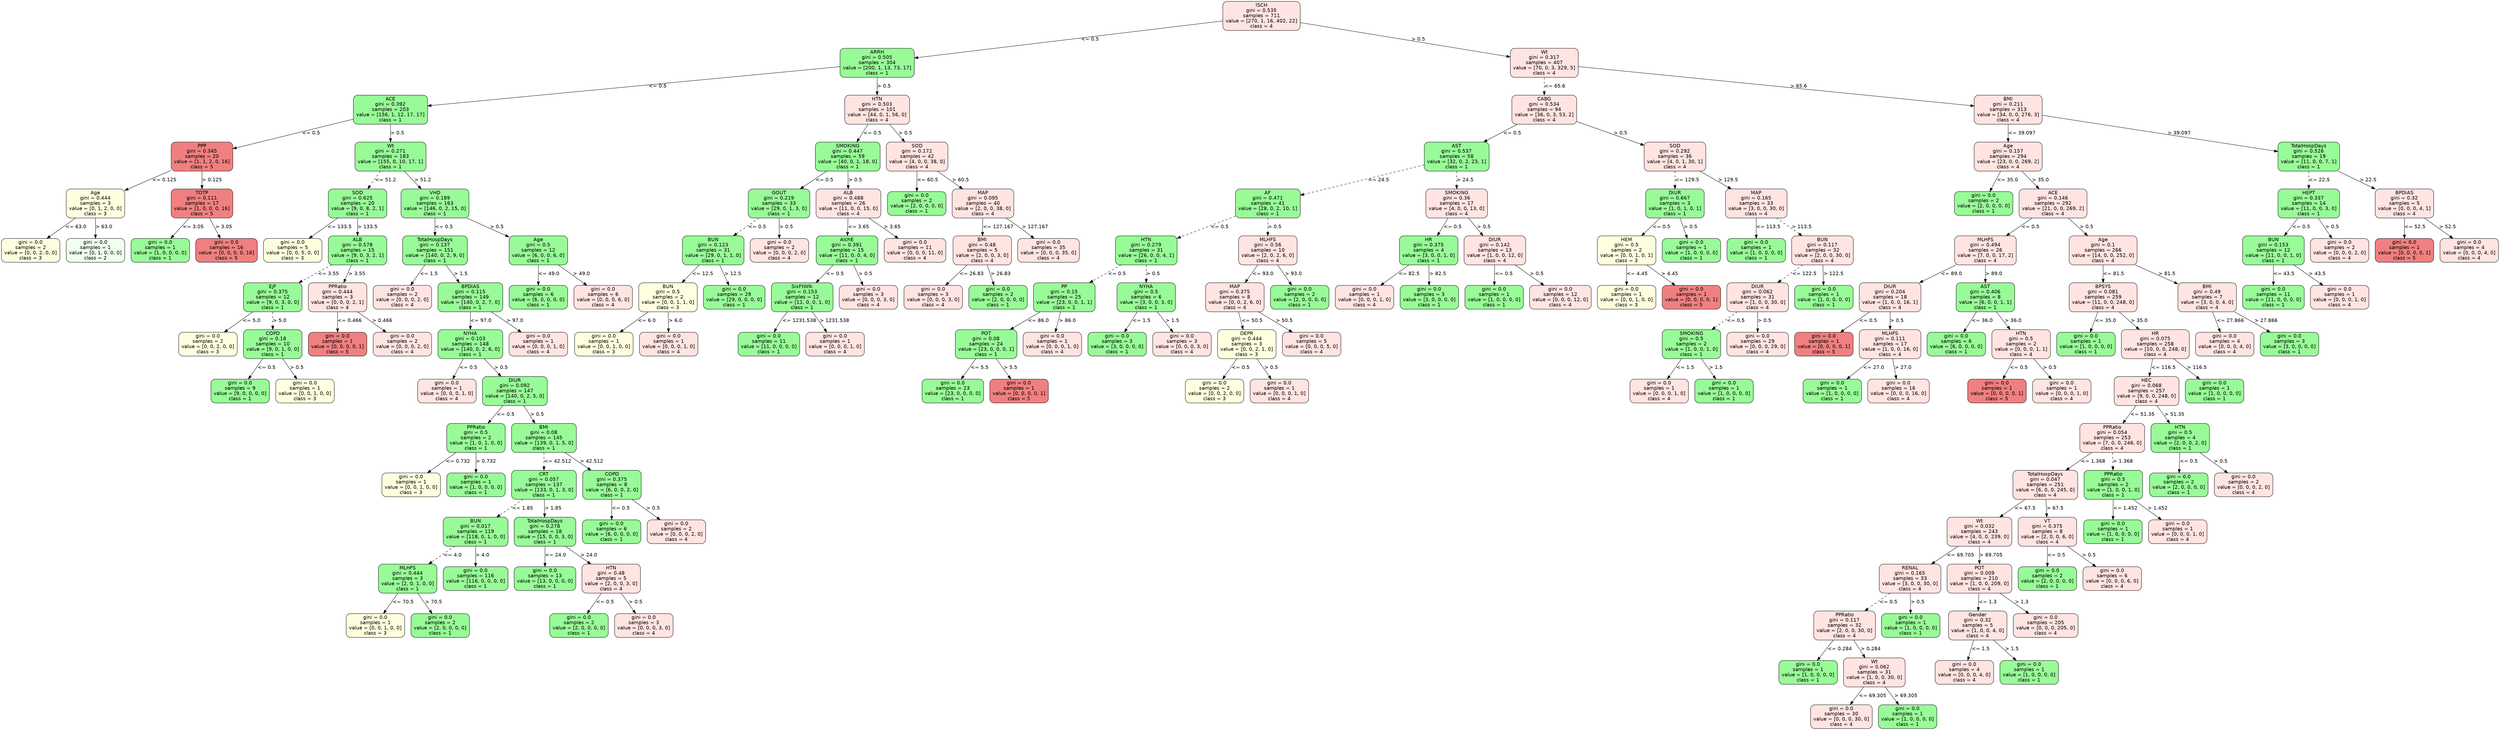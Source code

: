 strict digraph Tree {
	graph [bb="0,0,5957,2078"];
	node [color=black,
		fontname=helvetica,
		label="\N",
		shape=box,
		style="filled, rounded"
	];
	edge [fontname=helvetica];
	0	 [fillcolor=mistyrose,
		height=1.1528,
		label="ISCH\ngini = 0.535\nsamples = 711\nvalue = [270, 1, 16, 402, 22]\nclass = 4",
		pos="2632,2036.5",
		width=2.5694];
	1	 [fillcolor=palegreen,
		height=1.1528,
		label="ARRH\ngini = 0.505\nsamples = 304\nvalue = [200, 1, 13, 73, 17]\nclass = 1",
		pos="2048,1902.5",
		width=2.4583];
	0 -> 1	 [label="<= 0.5",
		labelangle=45,
		labeldistance=2.5,
		lp="2378,1969.5",
		op="<=",
		param=0.5,
		pos="e,2136.8,1922.9 2539.5,2015.3 2432.2,1990.7 2256.2,1950.3 2146.5,1925.1",
		style=solid];
	74	 [fillcolor=mistyrose,
		height=1.1528,
		label="Wt\ngini = 0.317\nsamples = 407\nvalue = [70, 0, 3, 329, 5]\nclass = 4",
		pos="3655,1902.5",
		width=2.25];
	0 -> 74	 [label="> 0.5",
		labelangle=-45,
		labeldistance=2.5,
		lp="3190.5,1969.5",
		op=">",
		param=0.5,
		pos="e,3573.7,1913.1 2724.6,2024.4 2919.4,1998.8 3369.8,1939.9 3563.6,1914.5",
		style=solid];
	2	 [fillcolor=palegreen,
		height=1.1528,
		label="ACE\ngini = 0.392\nsamples = 203\nvalue = [156, 1, 12, 17, 17]\nclass = 1",
		pos="928,1768.5",
		width=2.4583];
	1 -> 2	 [label="<= 0.5",
		lp="1542,1835.5",
		op="<=",
		param=0.5,
		pos="e,1016.8,1779.1 1959.2,1891.9 1752.9,1867.2 1242.7,1806.1 1026.9,1780.3",
		style=solid];
	51	 [fillcolor=mistyrose,
		height=1.1528,
		label="HTN\ngini = 0.503\nsamples = 101\nvalue = [44, 0, 1, 56, 0]\nclass = 4",
		pos="2048,1768.5",
		width=2.1528];
	1 -> 51	 [label="> 0.5",
		lp="2063.5,1835.5",
		op=">",
		param=0.5,
		pos="e,2048,1810.1 2048,1860.8 2048,1848 2048,1833.7 2048,1820.2",
		style=solid];
	3	 [fillcolor=lightcoral,
		height=1.1528,
		label="PPP\ngini = 0.345\nsamples = 20\nvalue = [1, 1, 2, 0, 16]\nclass = 5",
		pos="488,1634.5",
		width=2.0417];
	2 -> 3	 [label="<= 0.5",
		lp="742,1701.5",
		op="<=",
		param=0.5,
		pos="e,561.77,1657 839.49,1741.5 761.27,1717.7 648.04,1683.2 571.4,1659.9",
		style=solid];
	10	 [fillcolor=palegreen,
		height=1.1528,
		label="Wt\ngini = 0.271\nsamples = 183\nvalue = [155, 0, 10, 17, 1]\nclass = 1",
		pos="928,1634.5",
		width=2.3611];
	2 -> 10	 [label="> 0.5",
		lp="943.5,1701.5",
		op=">",
		param=0.5,
		pos="e,928,1676.1 928,1726.8 928,1714 928,1699.7 928,1686.2",
		style=solid];
	4	 [fillcolor=lightyellow,
		height=1.1528,
		label="Age\ngini = 0.444\nsamples = 3\nvalue = [0, 1, 2, 0, 0]\nclass = 3",
		pos="228,1500.5",
		width=1.9444];
	3 -> 4	 [label="<= 0.125",
		lp="393.5,1567.5",
		op="<=",
		param=0.125,
		pos="e,298.41,1536.8 414.19,1596.5 380.84,1579.3 341.38,1558.9 307.39,1541.4",
		style=solid];
	7	 [fillcolor=lightcoral,
		height=1.1528,
		label="TOTP\ngini = 0.111\nsamples = 17\nvalue = [1, 0, 0, 0, 16]\nclass = 5",
		pos="488,1500.5",
		width=2.0417];
	3 -> 7	 [label="> 0.125",
		lp="511,1567.5",
		op=">",
		param=0.125,
		pos="e,488,1542.1 488,1592.8 488,1580 488,1565.7 488,1552.2",
		style=solid];
	5	 [fillcolor=lightyellow,
		height=0.94444,
		label="gini = 0.0\nsamples = 2\nvalue = [0, 0, 2, 0, 0]\nclass = 3",
		pos="70,1366.5",
		width=1.9444];
	4 -> 5	 [label="<= 63.0",
		lp="177.5,1433.5",
		op="<=",
		param=63.0,
		pos="e,110.09,1400.5 178.87,1458.8 159.45,1442.4 137.19,1423.5 117.89,1407.1",
		style=solid];
	6	 [fillcolor=honeydew,
		height=0.94444,
		label="gini = 0.0\nsamples = 1\nvalue = [0, 1, 0, 0, 0]\nclass = 2",
		pos="228,1366.5",
		width=1.9444];
	4 -> 6	 [label="> 63.0",
		lp="247.5,1433.5",
		op=">",
		param=63.0,
		pos="e,228,1400.5 228,1458.8 228,1443.6 228,1426.3 228,1410.9",
		style=solid];
	8	 [fillcolor=palegreen,
		height=0.94444,
		label="gini = 0.0\nsamples = 1\nvalue = [1, 0, 0, 0, 0]\nclass = 1",
		pos="386,1366.5",
		width=1.9444];
	7 -> 8	 [label="<= 3.05",
		lp="464.5,1433.5",
		op="<=",
		param=3.05,
		pos="e,411.88,1400.5 456.29,1458.8 444.13,1442.9 430.27,1424.7 418.08,1408.7",
		style=solid];
	9	 [fillcolor=lightcoral,
		height=0.94444,
		label="gini = 0.0\nsamples = 16\nvalue = [0, 0, 0, 0, 16]\nclass = 5",
		pos="548,1366.5",
		width=2.0417];
	7 -> 9	 [label="> 3.05",
		lp="539.5,1433.5",
		op=">",
		param=3.05,
		pos="e,532.77,1400.5 506.66,1458.8 513.61,1443.3 521.51,1425.7 528.53,1410",
		style=solid];
	11	 [fillcolor=palegreen,
		height=1.1528,
		label="SOD\ngini = 0.625\nsamples = 20\nvalue = [9, 0, 8, 2, 1]\nclass = 1",
		pos="868,1500.5",
		width=1.9444];
	10 -> 11	 [label="<= 51.2",
		lp="923.5,1567.5",
		op="<=",
		param=51.2,
		pos="e,886.64,1542.1 909.34,1592.8 903.47,1579.7 896.93,1565.1 890.8,1551.4",
		style=dashed];
	22	 [fillcolor=palegreen,
		height=1.1528,
		label="VHD\ngini = 0.189\nsamples = 163\nvalue = [146, 0, 2, 15, 0]\nclass = 1",
		pos="1057,1500.5",
		width=2.25];
	10 -> 22	 [label="> 51.2",
		lp="1016.5,1567.5",
		op=">",
		param=51.2,
		pos="e,1016.9,1542.1 968.11,1592.8 981.34,1579.1 996.17,1563.7 1009.9,1549.5",
		style=solid];
	12	 [fillcolor=lightyellow,
		height=0.94444,
		label="gini = 0.0\nsamples = 5\nvalue = [0, 0, 5, 0, 0]\nclass = 3",
		pos="710,1366.5",
		width=1.9444];
	11 -> 12	 [label="<= 133.5",
		lp="821.5,1433.5",
		op="<=",
		param=133.5,
		pos="e,750.09,1400.5 818.87,1458.8 799.45,1442.4 777.19,1423.5 757.89,1407.1",
		style=solid];
	13	 [fillcolor=palegreen,
		height=1.1528,
		label="ALB\ngini = 0.578\nsamples = 15\nvalue = [9, 0, 3, 2, 1]\nclass = 1",
		pos="868,1366.5",
		width=1.9444];
	11 -> 13	 [label="> 133.5",
		lp="891,1433.5",
		op=">",
		param=133.5,
		pos="e,868,1408.1 868,1458.8 868,1446 868,1431.7 868,1418.2",
		style=solid];
	14	 [fillcolor=palegreen,
		height=1.1528,
		label="EjF\ngini = 0.375\nsamples = 12\nvalue = [9, 0, 3, 0, 0]\nclass = 1",
		pos="626,1232.5",
		width=1.9444];
	13 -> 14	 [label="<= 3.55",
		lp="778.5,1299.5",
		op="<=",
		param=3.55,
		pos="e,696.08,1271.3 797.68,1327.6 768.72,1311.5 735.03,1292.9 705.2,1276.4",
		style=dashed];
	19	 [fillcolor=mistyrose,
		height=1.1528,
		label="PPRatio\ngini = 0.444\nsamples = 3\nvalue = [0, 0, 0, 2, 1]\nclass = 4",
		pos="784,1232.5",
		width=1.9444];
	13 -> 19	 [label="> 3.55",
		lp="848.5,1299.5",
		op=">",
		param=3.55,
		pos="e,810.1,1274.1 841.88,1324.8 833.51,1311.5 824.14,1296.5 815.43,1282.6",
		style=solid];
	15	 [fillcolor=lightyellow,
		height=0.94444,
		label="gini = 0.0\nsamples = 2\nvalue = [0, 0, 2, 0, 0]\nclass = 3",
		pos="468,1098.5",
		width=1.9444];
	14 -> 15	 [label="<= 5.0",
		lp="572,1165.5",
		op="<=",
		param=5.0,
		pos="e,508.09,1132.5 576.87,1190.8 557.45,1174.4 535.19,1155.5 515.89,1139.1",
		style=solid];
	16	 [fillcolor=palegreen,
		height=1.1528,
		label="COPD\ngini = 0.18\nsamples = 10\nvalue = [9, 0, 1, 0, 0]\nclass = 1",
		pos="626,1098.5",
		width=1.9444];
	14 -> 16	 [label="> 5.0",
		lp="641.5,1165.5",
		op=">",
		param=5.0,
		pos="e,626,1140.1 626,1190.8 626,1178 626,1163.7 626,1150.2",
		style=dashed];
	17	 [fillcolor=palegreen,
		height=0.94444,
		label="gini = 0.0\nsamples = 9\nvalue = [9, 0, 0, 0, 0]\nclass = 1",
		pos="547,964.5",
		width=1.9444];
	16 -> 17	 [label="<= 0.5",
		lp="609,1031.5",
		op="<=",
		param=0.5,
		pos="e,567.05,998.5 601.44,1056.8 592.2,1041.2 581.68,1023.3 572.37,1007.5",
		style=solid];
	18	 [fillcolor=lightyellow,
		height=0.94444,
		label="gini = 0.0\nsamples = 1\nvalue = [0, 0, 1, 0, 0]\nclass = 3",
		pos="705,964.5",
		width=1.9444];
	16 -> 18	 [label="> 0.5",
		lp="683.5,1031.5",
		op=">",
		param=0.5,
		pos="e,684.95,998.5 650.56,1056.8 659.8,1041.2 670.32,1023.3 679.63,1007.5",
		style=solid];
	20	 [fillcolor=lightcoral,
		height=0.94444,
		label="gini = 0.0\nsamples = 1\nvalue = [0, 0, 0, 0, 1]\nclass = 5",
		pos="784,1098.5",
		width=1.9444];
	19 -> 20	 [label="<= 0.466",
		lp="811.5,1165.5",
		op="<=",
		param=0.466,
		pos="e,784,1132.5 784,1190.8 784,1175.6 784,1158.3 784,1142.9",
		style=solid];
	21	 [fillcolor=mistyrose,
		height=0.94444,
		label="gini = 0.0\nsamples = 2\nvalue = [0, 0, 0, 2, 0]\nclass = 4",
		pos="942,1098.5",
		width=1.9444];
	19 -> 21	 [label="> 0.466",
		lp="891,1165.5",
		op=">",
		param=0.466,
		pos="e,901.91,1132.5 833.13,1190.8 852.55,1174.4 874.81,1155.5 894.11,1139.1",
		style=solid];
	23	 [fillcolor=palegreen,
		height=1.1528,
		label="TotalHospDays\ngini = 0.137\nsamples = 151\nvalue = [140, 0, 2, 9, 0]\nclass = 1",
		pos="1057,1366.5",
		width=2.1528];
	22 -> 23	 [label="<= 0.5",
		lp="1077,1433.5",
		op="<=",
		param=0.5,
		pos="e,1057,1408.1 1057,1458.8 1057,1446 1057,1431.7 1057,1418.2",
		style=solid];
	48	 [fillcolor=palegreen,
		height=1.1528,
		label="Age\ngini = 0.5\nsamples = 12\nvalue = [6, 0, 0, 6, 0]\nclass = 1",
		pos="1274,1366.5",
		width=1.9444];
	22 -> 48	 [label="> 0.5",
		lp="1188.5,1433.5",
		op=">",
		param=0.5,
		pos="e,1206.6,1408.1 1124.5,1458.8 1147.7,1444.5 1174,1428.3 1197.9,1413.5",
		style=solid];
	24	 [fillcolor=mistyrose,
		height=0.94444,
		label="gini = 0.0\nsamples = 2\nvalue = [0, 0, 0, 2, 0]\nclass = 4",
		pos="942,1232.5",
		width=1.9444];
	23 -> 24	 [label="<= 1.5",
		lp="1023,1299.5",
		op="<=",
		param=1.5,
		pos="e,971.18,1266.5 1021.2,1324.8 1007.4,1308.7 991.63,1290.3 977.8,1274.2",
		style=solid];
	25	 [fillcolor=palegreen,
		height=1.1528,
		label="BPDIAS\ngini = 0.115\nsamples = 149\nvalue = [140, 0, 2, 7, 0]\nclass = 1",
		pos="1108,1232.5",
		width=2.1528];
	23 -> 25	 [label="> 1.5",
		lp="1100.5,1299.5",
		op=">",
		param=1.5,
		pos="e,1092.2,1274.1 1072.9,1324.8 1077.8,1311.9 1083.3,1297.4 1088.5,1283.8",
		style=solid];
	26	 [fillcolor=palegreen,
		height=1.1528,
		label="NYHA\ngini = 0.103\nsamples = 148\nvalue = [140, 0, 2, 6, 0]\nclass = 1",
		pos="1108,1098.5",
		width=2.1528];
	25 -> 26	 [label="<= 97.0",
		lp="1131.5,1165.5",
		op="<=",
		param=97.0,
		pos="e,1108,1140.1 1108,1190.8 1108,1178 1108,1163.7 1108,1150.2",
		style=solid];
	47	 [fillcolor=mistyrose,
		height=0.94444,
		label="gini = 0.0\nsamples = 1\nvalue = [0, 0, 0, 1, 0]\nclass = 4",
		pos="1274,1098.5",
		width=1.9444];
	25 -> 47	 [label="> 97.0",
		lp="1215.5,1165.5",
		op=">",
		param=97.0,
		pos="e,1231.9,1132.5 1159.6,1190.8 1180.1,1174.3 1203.6,1155.3 1224,1138.9",
		style=solid];
	27	 [fillcolor=mistyrose,
		height=0.94444,
		label="gini = 0.0\nsamples = 1\nvalue = [0, 0, 0, 1, 0]\nclass = 4",
		pos="1051,964.5",
		width=1.9444];
	26 -> 27	 [label="<= 0.5",
		lp="1102,1031.5",
		op="<=",
		param=0.5,
		pos="e,1065.5,998.5 1090.3,1056.8 1083.7,1041.3 1076.2,1023.7 1069.5,1008",
		style=solid];
	28	 [fillcolor=palegreen,
		height=1.1528,
		label="DIUR\ngini = 0.092\nsamples = 147\nvalue = [140, 0, 2, 5, 0]\nclass = 1",
		pos="1217,964.5",
		width=2.1528];
	26 -> 28	 [label="> 0.5",
		lp="1181.5,1031.5",
		op=">",
		param=0.5,
		pos="e,1183.1,1006.1 1141.9,1056.8 1152.9,1043.3 1165.1,1028.3 1176.5,1014.2",
		style=solid];
	29	 [fillcolor=palegreen,
		height=1.1528,
		label="PPRatio\ngini = 0.5\nsamples = 2\nvalue = [1, 0, 1, 0, 0]\nclass = 1",
		pos="1122,830.5",
		width=1.9444];
	28 -> 29	 [label="<= 0.5",
		lp="1193,897.5",
		op="<=",
		param=0.5,
		pos="e,1151.5,872.14 1187.5,922.84 1178,909.48 1167.4,894.54 1157.5,880.64",
		style=solid];
	32	 [fillcolor=palegreen,
		height=1.1528,
		label="BMI\ngini = 0.08\nsamples = 145\nvalue = [139, 0, 1, 5, 0]\nclass = 1",
		pos="1288,830.5",
		width=2.1528];
	28 -> 32	 [label="> 0.5",
		lp="1270.5,897.5",
		op=">",
		param=0.5,
		pos="e,1265.9,872.14 1239.1,922.84 1246.1,909.6 1253.9,894.82 1261.2,881.03",
		style=solid];
	30	 [fillcolor=lightyellow,
		height=0.94444,
		label="gini = 0.0\nsamples = 1\nvalue = [0, 0, 1, 0, 0]\nclass = 3",
		pos="964,696.5",
		width=1.9444];
	29 -> 30	 [label="<= 0.732",
		lp="1075.5,763.5",
		op="<=",
		param=0.732,
		pos="e,1004.1,730.5 1072.9,788.84 1053.4,772.36 1031.2,753.49 1011.9,737.12",
		style=solid];
	31	 [fillcolor=palegreen,
		height=0.94444,
		label="gini = 0.0\nsamples = 1\nvalue = [1, 0, 0, 0, 0]\nclass = 1",
		pos="1122,696.5",
		width=1.9444];
	29 -> 31	 [label="> 0.732",
		lp="1145,763.5",
		op=">",
		param=0.732,
		pos="e,1122,730.5 1122,788.84 1122,773.6 1122,756.33 1122,740.87",
		style=solid];
	33	 [fillcolor=palegreen,
		height=1.1528,
		label="CRT\ngini = 0.057\nsamples = 137\nvalue = [133, 0, 1, 3, 0]\nclass = 1",
		pos="1288,696.5",
		width=2.1528];
	32 -> 33	 [label="<= 42.512",
		lp="1319,763.5",
		op="<=",
		param=42.512,
		pos="e,1288,738.14 1288,788.84 1288,775.98 1288,761.66 1288,748.21",
		style=dashed];
	44	 [fillcolor=palegreen,
		height=1.1528,
		label="COPD\ngini = 0.375\nsamples = 8\nvalue = [6, 0, 0, 2, 0]\nclass = 1",
		pos="1454,696.5",
		width=1.9444];
	32 -> 44	 [label="> 42.512",
		lp="1403,763.5",
		op=">",
		param=42.512,
		pos="e,1402.4,738.14 1339.6,788.84 1356.9,774.84 1376.4,759.13 1394.3,744.68",
		style=solid];
	34	 [fillcolor=palegreen,
		height=1.1528,
		label="BUN\ngini = 0.017\nsamples = 119\nvalue = [118, 0, 1, 0, 0]\nclass = 1",
		pos="1121,562.5",
		width=2.1528];
	33 -> 34	 [label="<= 1.85",
		lp="1233.5,629.5",
		op="<=",
		param=1.85,
		pos="e,1172.9,604.14 1236.1,654.84 1218.6,640.84 1199,625.13 1181,610.68",
		style=dashed];
	39	 [fillcolor=palegreen,
		height=1.1528,
		label="TotalHospDays\ngini = 0.278\nsamples = 18\nvalue = [15, 0, 0, 3, 0]\nclass = 1",
		pos="1290,562.5",
		width=2.0417];
	33 -> 39	 [label="> 1.85",
		lp="1309.5,629.5",
		op=">",
		param=1.85,
		pos="e,1289.4,604.14 1288.6,654.84 1288.8,641.98 1289,627.66 1289.2,614.21",
		style=solid];
	35	 [fillcolor=palegreen,
		height=1.1528,
		label="MLHFS\ngini = 0.444\nsamples = 3\nvalue = [2, 0, 1, 0, 0]\nclass = 1",
		pos="955,428.5",
		width=1.9444];
	34 -> 35	 [label="<= 4.0",
		lp="1063,495.5",
		op="<=",
		param=4.0,
		pos="e,1006.6,470.14 1069.4,520.84 1052.1,506.84 1032.6,491.13 1014.7,476.68",
		style=dashed];
	38	 [fillcolor=palegreen,
		height=0.94444,
		label="gini = 0.0\nsamples = 116\nvalue = [116, 0, 0, 0, 0]\nclass = 1",
		pos="1121,428.5",
		width=2.1528];
	34 -> 38	 [label="> 4.0",
		lp="1136.5,495.5",
		op=">",
		param=4.0,
		pos="e,1121,462.5 1121,520.84 1121,505.6 1121,488.33 1121,472.87",
		style=solid];
	36	 [fillcolor=lightyellow,
		height=0.94444,
		label="gini = 0.0\nsamples = 1\nvalue = [0, 0, 1, 0, 0]\nclass = 3",
		pos="876,294.5",
		width=1.9444];
	35 -> 36	 [label="<= 70.5",
		lp="941.5,361.5",
		op="<=",
		param=70.5,
		pos="e,896.05,328.5 930.44,386.84 921.2,371.17 910.68,353.33 901.37,337.53",
		style=solid];
	37	 [fillcolor=palegreen,
		height=0.94444,
		label="gini = 0.0\nsamples = 2\nvalue = [2, 0, 0, 0, 0]\nclass = 1",
		pos="1034,294.5",
		width=1.9444];
	35 -> 37	 [label="> 70.5",
		lp="1016.5,361.5",
		op=">",
		param=70.5,
		pos="e,1014,328.5 979.56,386.84 988.8,371.17 999.32,353.33 1008.6,337.53",
		style=solid];
	40	 [fillcolor=palegreen,
		height=0.94444,
		label="gini = 0.0\nsamples = 13\nvalue = [13, 0, 0, 0, 0]\nclass = 1",
		pos="1290,428.5",
		width=2.0417];
	39 -> 40	 [label="<= 24.0",
		lp="1313.5,495.5",
		op="<=",
		param=24.0,
		pos="e,1290,462.5 1290,520.84 1290,505.6 1290,488.33 1290,472.87",
		style=solid];
	41	 [fillcolor=mistyrose,
		height=1.1528,
		label="HTN\ngini = 0.48\nsamples = 5\nvalue = [2, 0, 0, 3, 0]\nclass = 4",
		pos="1452,428.5",
		width=1.9444];
	39 -> 41	 [label="> 24.0",
		lp="1395.5,495.5",
		op=">",
		param=24.0,
		pos="e,1401.7,470.14 1340.4,520.84 1357.3,506.84 1376.3,491.13 1393.8,476.68",
		style=solid];
	42	 [fillcolor=palegreen,
		height=0.94444,
		label="gini = 0.0\nsamples = 2\nvalue = [2, 0, 0, 0, 0]\nclass = 1",
		pos="1373,294.5",
		width=1.9444];
	41 -> 42	 [label="<= 0.5",
		lp="1435,361.5",
		op="<=",
		param=0.5,
		pos="e,1393,328.5 1427.4,386.84 1418.2,371.17 1407.7,353.33 1398.4,337.53",
		style=solid];
	43	 [fillcolor=mistyrose,
		height=0.94444,
		label="gini = 0.0\nsamples = 3\nvalue = [0, 0, 0, 3, 0]\nclass = 4",
		pos="1531,294.5",
		width=1.9444];
	41 -> 43	 [label="> 0.5",
		lp="1509.5,361.5",
		op=">",
		param=0.5,
		pos="e,1511,328.5 1476.6,386.84 1485.8,371.17 1496.3,353.33 1505.6,337.53",
		style=solid];
	45	 [fillcolor=palegreen,
		height=0.94444,
		label="gini = 0.0\nsamples = 6\nvalue = [6, 0, 0, 0, 0]\nclass = 1",
		pos="1453,562.5",
		width=1.9444];
	44 -> 45	 [label="<= 0.5",
		lp="1474,629.5",
		op="<=",
		param=0.5,
		pos="e,1453.3,596.5 1453.7,654.84 1453.6,639.6 1453.4,622.33 1453.3,606.87",
		style=solid];
	46	 [fillcolor=mistyrose,
		height=0.94444,
		label="gini = 0.0\nsamples = 2\nvalue = [0, 0, 0, 2, 0]\nclass = 4",
		pos="1611,562.5",
		width=1.9444];
	44 -> 46	 [label="> 0.5",
		lp="1553.5,629.5",
		op=">",
		param=0.5,
		pos="e,1571.2,596.5 1502.8,654.84 1522.1,638.36 1544.2,619.49 1563.4,603.12",
		style=solid];
	49	 [fillcolor=palegreen,
		height=0.94444,
		label="gini = 0.0\nsamples = 6\nvalue = [6, 0, 0, 0, 0]\nclass = 1",
		pos="1274,1232.5",
		width=1.9444];
	48 -> 49	 [label="<= 49.0",
		lp="1297.5,1299.5",
		op="<=",
		param=49.0,
		pos="e,1274,1266.5 1274,1324.8 1274,1309.6 1274,1292.3 1274,1276.9",
		style=solid];
	50	 [fillcolor=mistyrose,
		height=0.94444,
		label="gini = 0.0\nsamples = 6\nvalue = [0, 0, 0, 6, 0]\nclass = 4",
		pos="1432,1232.5",
		width=1.9444];
	48 -> 50	 [label="> 49.0",
		lp="1377.5,1299.5",
		op=">",
		param=49.0,
		pos="e,1391.9,1266.5 1323.1,1324.8 1342.6,1308.4 1364.8,1289.5 1384.1,1273.1",
		style=solid];
	52	 [fillcolor=palegreen,
		height=1.1528,
		label="SMOKING\ngini = 0.447\nsamples = 59\nvalue = [40, 0, 1, 18, 0]\nclass = 1",
		pos="1990,1634.5",
		width=2.1528];
	51 -> 52	 [label="<= 0.5",
		lp="2041,1701.5",
		op="<=",
		param=0.5,
		pos="e,2008,1676.1 2030,1726.8 2024.3,1713.7 2018,1699.1 2012,1685.4",
		style=solid];
	67	 [fillcolor=mistyrose,
		height=1.1528,
		label="SOD\ngini = 0.172\nsamples = 42\nvalue = [4, 0, 0, 38, 0]\nclass = 4",
		pos="2159,1634.5",
		width=2.0417];
	51 -> 67	 [label="> 0.5",
		lp="2122.5,1701.5",
		op=">",
		param=0.5,
		pos="e,2124.5,1676.1 2082.5,1726.8 2093.8,1713.2 2106.4,1698 2118.1,1683.9",
		style=solid];
	53	 [fillcolor=palegreen,
		height=1.1528,
		label="GOUT\ngini = 0.219\nsamples = 33\nvalue = [29, 0, 1, 3, 0]\nclass = 1",
		pos="1822,1500.5",
		width=2.0417];
	52 -> 53	 [label="<= 0.5",
		lp="1932,1567.5",
		op="<=",
		param=0.5,
		pos="e,1874.2,1542.1 1937.8,1592.8 1920.2,1578.8 1900.5,1563.1 1882.4,1548.7",
		style=solid];
	60	 [fillcolor=mistyrose,
		height=1.1528,
		label="ALB\ngini = 0.488\nsamples = 26\nvalue = [11, 0, 0, 15, 0]\nclass = 4",
		pos="1991,1500.5",
		width=2.1528];
	52 -> 60	 [label="> 0.5",
		lp="2006.5,1567.5",
		op=">",
		param=0.5,
		pos="e,1990.7,1542.1 1990.3,1592.8 1990.4,1580 1990.5,1565.7 1990.6,1552.2",
		style=solid];
	54	 [fillcolor=palegreen,
		height=1.1528,
		label="BUN\ngini = 0.123\nsamples = 31\nvalue = [29, 0, 1, 1, 0]\nclass = 1",
		pos="1662,1366.5",
		width=2.0417];
	53 -> 54	 [label="<= 0.5",
		lp="1767,1433.5",
		op="<=",
		param=0.5,
		pos="e,1711.7,1408.1 1772.3,1458.8 1755.5,1444.8 1736.8,1429.1 1719.5,1414.7",
		style=dashed];
	59	 [fillcolor=mistyrose,
		height=0.94444,
		label="gini = 0.0\nsamples = 2\nvalue = [0, 0, 0, 2, 0]\nclass = 4",
		pos="1824,1366.5",
		width=1.9444];
	53 -> 59	 [label="> 0.5",
		lp="1839.5,1433.5",
		op=">",
		param=0.5,
		pos="e,1823.5,1400.5 1822.6,1458.8 1822.8,1443.6 1823.1,1426.3 1823.3,1410.9",
		style=solid];
	55	 [fillcolor=lightyellow,
		height=1.1528,
		label="BUN\ngini = 0.5\nsamples = 2\nvalue = [0, 0, 1, 1, 0]\nclass = 3",
		pos="1590,1232.5",
		width=1.9444];
	54 -> 55	 [label="<= 12.5",
		lp="1652.5,1299.5",
		op="<=",
		param=12.5,
		pos="e,1612.4,1274.1 1639.6,1324.8 1632.5,1311.6 1624.6,1296.8 1617.2,1283",
		style=solid];
	58	 [fillcolor=palegreen,
		height=0.94444,
		label="gini = 0.0\nsamples = 29\nvalue = [29, 0, 0, 0, 0]\nclass = 1",
		pos="1752,1232.5",
		width=2.0417];
	54 -> 58	 [label="> 12.5",
		lp="1729.5,1299.5",
		op=">",
		param=12.5,
		pos="e,1729.2,1266.5 1690,1324.8 1700.6,1309 1712.7,1291 1723.4,1275.1",
		style=solid];
	56	 [fillcolor=lightyellow,
		height=0.94444,
		label="gini = 0.0\nsamples = 1\nvalue = [0, 0, 1, 0, 0]\nclass = 3",
		pos="1511,1098.5",
		width=1.9444];
	55 -> 56	 [label="<= 6.0",
		lp="1573,1165.5",
		op="<=",
		param=6.0,
		pos="e,1531,1132.5 1565.4,1190.8 1556.2,1175.2 1545.7,1157.3 1536.4,1141.5",
		style=solid];
	57	 [fillcolor=mistyrose,
		height=0.94444,
		label="gini = 0.0\nsamples = 1\nvalue = [0, 0, 0, 1, 0]\nclass = 4",
		pos="1669,1098.5",
		width=1.9444];
	55 -> 57	 [label="> 6.0",
		lp="1647.5,1165.5",
		op=">",
		param=6.0,
		pos="e,1649,1132.5 1614.6,1190.8 1623.8,1175.2 1634.3,1157.3 1643.6,1141.5",
		style=solid];
	61	 [fillcolor=palegreen,
		height=1.1528,
		label="AlchE\ngini = 0.391\nsamples = 15\nvalue = [11, 0, 0, 4, 0]\nclass = 1",
		pos="1989,1366.5",
		width=2.0417];
	60 -> 61	 [label="<= 3.65",
		lp="2014.5,1433.5",
		op="<=",
		param=3.65,
		pos="e,1989.6,1408.1 1990.4,1458.8 1990.2,1446 1990,1431.7 1989.8,1418.2",
		style=solid];
	66	 [fillcolor=mistyrose,
		height=0.94444,
		label="gini = 0.0\nsamples = 11\nvalue = [0, 0, 0, 11, 0]\nclass = 4",
		pos="2154,1366.5",
		width=2.0417];
	60 -> 66	 [label="> 3.65",
		lp="2097.5,1433.5",
		op=">",
		param=3.65,
		pos="e,2112.6,1400.5 2041.7,1458.8 2061.8,1442.3 2084.9,1423.3 2104.9,1406.9",
		style=solid];
	62	 [fillcolor=palegreen,
		height=1.1528,
		label="SixFtWlk\ngini = 0.153\nsamples = 12\nvalue = [11, 0, 0, 1, 0]\nclass = 1",
		pos="1917,1232.5",
		width=2.0417];
	61 -> 62	 [label="<= 0.5",
		lp="1976,1299.5",
		op="<=",
		param=0.5,
		pos="e,1939.4,1274.1 1966.6,1324.8 1959.5,1311.6 1951.6,1296.8 1944.2,1283",
		style=solid];
	65	 [fillcolor=mistyrose,
		height=0.94444,
		label="gini = 0.0\nsamples = 3\nvalue = [0, 0, 0, 3, 0]\nclass = 4",
		pos="2079,1232.5",
		width=1.9444];
	61 -> 65	 [label="> 0.5",
		lp="2052.5,1299.5",
		op=">",
		param=0.5,
		pos="e,2056.2,1266.5 2017,1324.8 2027.6,1309 2039.7,1291 2050.4,1275.1",
		style=solid];
	63	 [fillcolor=palegreen,
		height=0.94444,
		label="gini = 0.0\nsamples = 11\nvalue = [11, 0, 0, 0, 0]\nclass = 1",
		pos="1895,1098.5",
		width=2.0417];
	62 -> 63	 [label="<= 1231.538",
		lp="1945.5,1165.5",
		op="<=",
		param=1231.538,
		pos="e,1900.6,1132.5 1910.2,1190.8 1907.6,1175.5 1904.8,1158 1902.2,1142.4",
		style=solid];
	64	 [fillcolor=mistyrose,
		height=0.94444,
		label="gini = 0.0\nsamples = 1\nvalue = [0, 0, 0, 1, 0]\nclass = 4",
		pos="2057,1098.5",
		width=1.9444];
	62 -> 64	 [label="> 1231.538",
		lp="2036.5,1165.5",
		op=">",
		param=1231.538,
		pos="e,2027,1132.7 1968.5,1190.7 1975.2,1184.9 1981.8,1178.9 1988,1173 1998.8,1162.7 2010,1151.1 2020.1,1140.2",
		style=solid];
	68	 [fillcolor=palegreen,
		height=0.94444,
		label="gini = 0.0\nsamples = 2\nvalue = [2, 0, 0, 0, 0]\nclass = 1",
		pos="2158,1500.5",
		width=1.9444];
	67 -> 68	 [label="<= 60.5",
		lp="2182.5,1567.5",
		op="<=",
		param=60.5,
		pos="e,2158.3,1534.5 2158.7,1592.8 2158.6,1577.6 2158.4,1560.3 2158.3,1544.9",
		style=solid];
	69	 [fillcolor=mistyrose,
		height=1.1528,
		label="MAP\ngini = 0.095\nsamples = 40\nvalue = [2, 0, 0, 38, 0]\nclass = 4",
		pos="2320,1500.5",
		width=2.0417];
	67 -> 69	 [label="> 60.5",
		lp="2264.5,1567.5",
		op=">",
		param=60.5,
		pos="e,2270,1542.1 2209.1,1592.8 2225.9,1578.8 2244.8,1563.1 2262.1,1548.7",
		style=solid];
	70	 [fillcolor=mistyrose,
		height=1.1528,
		label="BMI\ngini = 0.48\nsamples = 5\nvalue = [2, 0, 0, 3, 0]\nclass = 4",
		pos="2318,1366.5",
		width=1.9444];
	69 -> 70	 [label="<= 127.167",
		lp="2355,1433.5",
		op="<=",
		param=127.167,
		pos="e,2318.6,1408.1 2319.4,1458.8 2319.2,1446 2319,1431.7 2318.8,1418.2",
		style=solid];
	73	 [fillcolor=mistyrose,
		height=0.94444,
		label="gini = 0.0\nsamples = 35\nvalue = [0, 0, 0, 35, 0]\nclass = 4",
		pos="2480,1366.5",
		width=2.0417];
	69 -> 73	 [label="> 127.167",
		lp="2441.5,1433.5",
		op=">",
		param=127.167,
		pos="e,2441.3,1400.6 2372.3,1458.8 2379.7,1452.9 2387,1446.8 2394,1441 2406.9,1430.2 2420.8,1418.3 2433.5,1407.3",
		style=solid];
	71	 [fillcolor=mistyrose,
		height=0.94444,
		label="gini = 0.0\nsamples = 3\nvalue = [0, 0, 0, 3, 0]\nclass = 4",
		pos="2237,1232.5",
		width=1.9444];
	70 -> 71	 [label="<= 26.83",
		lp="2307.5,1299.5",
		op="<=",
		param=26.83,
		pos="e,2257.6,1266.5 2292.8,1324.8 2283.3,1309 2272.4,1291 2262.7,1275.1",
		style=solid];
	72	 [fillcolor=palegreen,
		height=0.94444,
		label="gini = 0.0\nsamples = 2\nvalue = [2, 0, 0, 0, 0]\nclass = 1",
		pos="2395,1232.5",
		width=1.9444];
	70 -> 72	 [label="> 26.83",
		lp="2382,1299.5",
		op=">",
		param=26.83,
		pos="e,2375.5,1266.5 2341.9,1324.8 2350.9,1309.2 2361.2,1291.3 2370.3,1275.5",
		style=solid];
	75	 [fillcolor=mistyrose,
		height=1.1528,
		label="CABG\ngini = 0.534\nsamples = 94\nvalue = [36, 0, 3, 53, 2]\nclass = 4",
		pos="3655,1768.5",
		width=2.1528];
	74 -> 75	 [label="<= 65.6",
		lp="3678.5,1835.5",
		op="<=",
		param=65.6,
		pos="e,3655,1810.1 3655,1860.8 3655,1848 3655,1833.7 3655,1820.2",
		style=dashed];
	116	 [fillcolor=mistyrose,
		height=1.1528,
		label="BMI\ngini = 0.211\nsamples = 313\nvalue = [34, 0, 0, 276, 3]\nclass = 4",
		pos="4791,1768.5",
		width=2.25];
	74 -> 116	 [label="> 65.6",
		lp="4277.5,1835.5",
		op=">",
		param=65.6,
		pos="e,4710,1778.1 3736.2,1892.9 3942.2,1868.6 4483.7,1804.8 4699.9,1779.2",
		style=solid];
	76	 [fillcolor=palegreen,
		height=1.1528,
		label="AST\ngini = 0.537\nsamples = 58\nvalue = [32, 0, 2, 23, 1]\nclass = 1",
		pos="3430,1634.5",
		width=2.1528];
	75 -> 76	 [label="<= 0.5",
		lp="3570,1701.5",
		op="<=",
		param=0.5,
		pos="e,3499.9,1676.1 3585,1726.8 3560.8,1712.4 3533.5,1696.1 3508.6,1681.3",
		style=solid];
	101	 [fillcolor=mistyrose,
		height=1.1528,
		label="SOD\ngini = 0.292\nsamples = 36\nvalue = [4, 0, 1, 30, 1]\nclass = 4",
		pos="3910,1634.5",
		width=2.0417];
	75 -> 101	 [label="> 0.5",
		lp="3806.5,1701.5",
		op=">",
		param=0.5,
		pos="e,3836.3,1673.2 3732.5,1727.7 3762.6,1712 3796.9,1693.9 3827.4,1677.9",
		style=solid];
	77	 [fillcolor=palegreen,
		height=1.1528,
		label="AF\ngini = 0.471\nsamples = 41\nvalue = [28, 0, 2, 10, 1]\nclass = 1",
		pos="2924,1500.5",
		width=2.1528];
	76 -> 77	 [label="<= 24.5",
		lp="3216.5,1567.5",
		op="<=",
		param=24.5,
		pos="e,3001.7,1521.1 3352.3,1613.9 3260.3,1589.6 3107.5,1549.1 3011.4,1523.6",
		style=dashed];
	94	 [fillcolor=mistyrose,
		height=1.1528,
		label="SMOKING\ngini = 0.36\nsamples = 17\nvalue = [4, 0, 0, 13, 0]\nclass = 4",
		pos="3430,1500.5",
		width=2.0417];
	76 -> 94	 [label="> 24.5",
		lp="3449.5,1567.5",
		op=">",
		param=24.5,
		pos="e,3430,1542.1 3430,1592.8 3430,1580 3430,1565.7 3430,1552.2",
		style=dashed];
	78	 [fillcolor=palegreen,
		height=1.1528,
		label="HTN\ngini = 0.279\nsamples = 31\nvalue = [26, 0, 0, 4, 1]\nclass = 1",
		pos="2719,1366.5",
		width=2.0417];
	77 -> 78	 [label="<= 0.5",
		lp="2848,1433.5",
		op="<=",
		param=0.5,
		pos="e,2782.7,1408.1 2860.3,1458.8 2838.4,1444.5 2813.7,1428.4 2791.2,1413.7",
		style=dashed];
	87	 [fillcolor=mistyrose,
		height=1.1528,
		label="MLHFS\ngini = 0.56\nsamples = 10\nvalue = [2, 0, 2, 6, 0]\nclass = 4",
		pos="2924,1366.5",
		width=1.9444];
	77 -> 87	 [label="> 0.5",
		lp="2939.5,1433.5",
		op=">",
		param=0.5,
		pos="e,2924,1408.1 2924,1458.8 2924,1446 2924,1431.7 2924,1418.2",
		style=dashed];
	79	 [fillcolor=palegreen,
		height=1.1528,
		label="PP\ngini = 0.15\nsamples = 25\nvalue = [23, 0, 0, 1, 1]\nclass = 1",
		pos="2557,1232.5",
		width=2.0417];
	78 -> 79	 [label="<= 0.5",
		lp="2663,1299.5",
		op="<=",
		param=0.5,
		pos="e,2607.3,1274.1 2668.6,1324.8 2651.7,1310.8 2632.7,1295.1 2615.2,1280.7",
		style=dashed];
	84	 [fillcolor=palegreen,
		height=1.1528,
		label="NYHA\ngini = 0.5\nsamples = 6\nvalue = [3, 0, 0, 3, 0]\nclass = 1",
		pos="2719,1232.5",
		width=1.9444];
	78 -> 84	 [label="> 0.5",
		lp="2734.5,1299.5",
		op=">",
		param=0.5,
		pos="e,2719,1274.1 2719,1324.8 2719,1312 2719,1297.7 2719,1284.2",
		style=dashed];
	80	 [fillcolor=palegreen,
		height=1.1528,
		label="POT\ngini = 0.08\nsamples = 24\nvalue = [23, 0, 0, 0, 1]\nclass = 1",
		pos="2262,1098.5",
		width=2.0417];
	79 -> 80	 [label="<= 86.0",
		lp="2453.5,1165.5",
		op="<=",
		param=86.0,
		pos="e,2335.6,1135.7 2483.4,1195.3 2480.2,1193.8 2477.1,1192.4 2474,1191 2417.7,1165.9 2401.3,1165.1 2345,1140 2344.9,1140 2344.8,1139.9 \
2344.7,1139.9",
		style=solid];
	83	 [fillcolor=mistyrose,
		height=0.94444,
		label="gini = 0.0\nsamples = 1\nvalue = [0, 0, 0, 1, 0]\nclass = 4",
		pos="2424,1098.5",
		width=1.9444];
	79 -> 83	 [label="> 86.0",
		lp="2514.5,1165.5",
		op=">",
		param=86.0,
		pos="e,2457.7,1132.5 2515.6,1190.8 2499.5,1174.6 2481.1,1156 2465,1139.8",
		style=solid];
	81	 [fillcolor=palegreen,
		height=0.94444,
		label="gini = 0.0\nsamples = 23\nvalue = [23, 0, 0, 0, 0]\nclass = 1",
		pos="2181,964.5",
		width=2.0417];
	80 -> 81	 [label="<= 5.5",
		lp="2244,1031.5",
		op="<=",
		param=5.5,
		pos="e,2201.6,998.5 2236.8,1056.8 2227.3,1041 2216.4,1023 2206.7,1007.1",
		style=solid];
	82	 [fillcolor=lightcoral,
		height=0.94444,
		label="gini = 0.0\nsamples = 1\nvalue = [0, 0, 0, 0, 1]\nclass = 5",
		pos="2343,964.5",
		width=1.9444];
	80 -> 82	 [label="> 5.5",
		lp="2320.5,1031.5",
		op=">",
		param=5.5,
		pos="e,2322.4,998.5 2287.2,1056.8 2296.7,1041 2307.6,1023 2317.3,1007.1",
		style=solid];
	85	 [fillcolor=palegreen,
		height=0.94444,
		label="gini = 0.0\nsamples = 3\nvalue = [3, 0, 0, 0, 0]\nclass = 1",
		pos="2582,1098.5",
		width=1.9444];
	84 -> 85	 [label="<= 1.5",
		lp="2675,1165.5",
		op="<=",
		param=1.5,
		pos="e,2616.8,1132.5 2676.4,1190.8 2659.8,1174.6 2640.8,1156 2624.2,1139.8",
		style=solid];
	86	 [fillcolor=mistyrose,
		height=0.94444,
		label="gini = 0.0\nsamples = 3\nvalue = [0, 0, 0, 3, 0]\nclass = 4",
		pos="2740,1098.5",
		width=1.9444];
	84 -> 86	 [label="> 1.5",
		lp="2746.5,1165.5",
		op=">",
		param=1.5,
		pos="e,2734.7,1132.5 2725.5,1190.8 2727.9,1175.5 2730.7,1158 2733.1,1142.4",
		style=solid];
	88	 [fillcolor=mistyrose,
		height=1.1528,
		label="MAP\ngini = 0.375\nsamples = 8\nvalue = [0, 0, 2, 6, 0]\nclass = 4",
		pos="2877,1232.5",
		width=1.9444];
	87 -> 88	 [label="<= 93.0",
		lp="2925.5,1299.5",
		op="<=",
		param=93.0,
		pos="e,2891.6,1274.1 2909.4,1324.8 2904.8,1311.9 2899.8,1297.4 2895,1283.8",
		style=solid];
	93	 [fillcolor=palegreen,
		height=0.94444,
		label="gini = 0.0\nsamples = 2\nvalue = [2, 0, 0, 0, 0]\nclass = 1",
		pos="3035,1232.5",
		width=1.9444];
	87 -> 93	 [label="> 93.0",
		lp="3002.5,1299.5",
		op=">",
		param=93.0,
		pos="e,3006.8,1266.5 2958.5,1324.8 2971.9,1308.7 2987.1,1290.3 3000.4,1274.2",
		style=solid];
	89	 [fillcolor=lightyellow,
		height=1.1528,
		label="DEPR\ngini = 0.444\nsamples = 3\nvalue = [0, 0, 2, 1, 0]\nclass = 3",
		pos="2898,1098.5",
		width=1.9444];
	88 -> 89	 [label="<= 50.5",
		lp="2912.5,1165.5",
		op="<=",
		param=50.5,
		pos="e,2891.5,1140.1 2883.5,1190.8 2885.5,1178 2887.8,1163.7 2889.9,1150.2",
		style=solid];
	92	 [fillcolor=mistyrose,
		height=0.94444,
		label="gini = 0.0\nsamples = 5\nvalue = [0, 0, 0, 5, 0]\nclass = 4",
		pos="3056,1098.5",
		width=1.9444];
	88 -> 92	 [label="> 50.5",
		lp="2991.5,1165.5",
		op=">",
		param=50.5,
		pos="e,3010.6,1132.5 2932.7,1190.8 2954.9,1174.2 2980.3,1155.2 3002.3,1138.7",
		style=solid];
	90	 [fillcolor=lightyellow,
		height=0.94444,
		label="gini = 0.0\nsamples = 2\nvalue = [0, 0, 2, 0, 0]\nclass = 3",
		pos="2819,964.5",
		width=1.9444];
	89 -> 90	 [label="<= 0.5",
		lp="2881,1031.5",
		op="<=",
		param=0.5,
		pos="e,2839,998.5 2873.4,1056.8 2864.2,1041.2 2853.7,1023.3 2844.4,1007.5",
		style=solid];
	91	 [fillcolor=mistyrose,
		height=0.94444,
		label="gini = 0.0\nsamples = 1\nvalue = [0, 0, 0, 1, 0]\nclass = 4",
		pos="2977,964.5",
		width=1.9444];
	89 -> 91	 [label="> 0.5",
		lp="2955.5,1031.5",
		op=">",
		param=0.5,
		pos="e,2957,998.5 2922.6,1056.8 2931.8,1041.2 2942.3,1023.3 2951.6,1007.5",
		style=solid];
	95	 [fillcolor=palegreen,
		height=1.1528,
		label="HR\ngini = 0.375\nsamples = 4\nvalue = [3, 0, 0, 1, 0]\nclass = 1",
		pos="3349,1366.5",
		width=1.9444];
	94 -> 95	 [label="<= 0.5",
		lp="3412,1433.5",
		op="<=",
		param=0.5,
		pos="e,3374.2,1408.1 3404.8,1458.8 3396.8,1445.6 3387.9,1430.8 3379.5,1417",
		style=solid];
	98	 [fillcolor=mistyrose,
		height=1.1528,
		label="DIUR\ngini = 0.142\nsamples = 13\nvalue = [1, 0, 0, 12, 0]\nclass = 4",
		pos="3511,1366.5",
		width=2.0417];
	94 -> 98	 [label="> 0.5",
		lp="3488.5,1433.5",
		op=">",
		param=0.5,
		pos="e,3485.8,1408.1 3455.2,1458.8 3463.2,1445.6 3472.1,1430.8 3480.5,1417",
		style=solid];
	96	 [fillcolor=mistyrose,
		height=0.94444,
		label="gini = 0.0\nsamples = 1\nvalue = [0, 0, 0, 1, 0]\nclass = 4",
		pos="3193,1232.5",
		width=1.9444];
	95 -> 96	 [label="<= 82.5",
		lp="3299.5,1299.5",
		op="<=",
		param=82.5,
		pos="e,3232.6,1266.5 3300.5,1324.8 3281.3,1308.4 3259.3,1289.5 3240.3,1273.1",
		style=solid];
	97	 [fillcolor=palegreen,
		height=0.94444,
		label="gini = 0.0\nsamples = 3\nvalue = [3, 0, 0, 0, 0]\nclass = 1",
		pos="3351,1232.5",
		width=1.9444];
	95 -> 97	 [label="> 82.5",
		lp="3370.5,1299.5",
		op=">",
		param=82.5,
		pos="e,3350.5,1266.5 3349.6,1324.8 3349.8,1309.6 3350.1,1292.3 3350.3,1276.9",
		style=solid];
	99	 [fillcolor=palegreen,
		height=0.94444,
		label="gini = 0.0\nsamples = 1\nvalue = [1, 0, 0, 0, 0]\nclass = 1",
		pos="3509,1232.5",
		width=1.9444];
	98 -> 99	 [label="<= 0.5",
		lp="3531,1299.5",
		op="<=",
		param=0.5,
		pos="e,3509.5,1266.5 3510.4,1324.8 3510.2,1309.6 3509.9,1292.3 3509.7,1276.9",
		style=solid];
	100	 [fillcolor=mistyrose,
		height=0.94444,
		label="gini = 0.0\nsamples = 12\nvalue = [0, 0, 0, 12, 0]\nclass = 4",
		pos="3671,1232.5",
		width=2.0417];
	98 -> 100	 [label="> 0.5",
		lp="3611.5,1299.5",
		op=">",
		param=0.5,
		pos="e,3630.4,1266.5 3560.7,1324.8 3580.4,1308.4 3603,1289.5 3622.5,1273.1",
		style=solid];
	102	 [fillcolor=palegreen,
		height=1.1528,
		label="DIUR\ngini = 0.667\nsamples = 3\nvalue = [1, 0, 1, 0, 1]\nclass = 1",
		pos="3910,1500.5",
		width=1.9444];
	101 -> 102	 [label="<= 129.5",
		lp="3937.5,1567.5",
		op="<=",
		param=129.5,
		pos="e,3910,1542.1 3910,1592.8 3910,1580 3910,1565.7 3910,1552.2",
		style=dashed];
	107	 [fillcolor=mistyrose,
		height=1.1528,
		label="MAP\ngini = 0.165\nsamples = 33\nvalue = [3, 0, 0, 30, 0]\nclass = 4",
		pos="4149,1500.5",
		width=2.0417];
	101 -> 107	 [label="> 129.5",
		lp="4060,1567.5",
		op=">",
		param=129.5,
		pos="e,4075.2,1541.9 3983.7,1593.2 4009.8,1578.6 4039.4,1562 4066.2,1546.9",
		style=solid];
	103	 [fillcolor=lightyellow,
		height=1.1528,
		label="HEM\ngini = 0.5\nsamples = 2\nvalue = [0, 0, 1, 0, 1]\nclass = 3",
		pos="3833,1366.5",
		width=1.9444];
	102 -> 103	 [label="<= 0.5",
		lp="3894,1433.5",
		op="<=",
		param=0.5,
		pos="e,3856.9,1408.1 3886.1,1458.8 3878.5,1445.6 3870,1430.8 3862,1417",
		style=solid];
	106	 [fillcolor=palegreen,
		height=0.94444,
		label="gini = 0.0\nsamples = 1\nvalue = [1, 0, 0, 0, 0]\nclass = 1",
		pos="3991,1366.5",
		width=1.9444];
	102 -> 106	 [label="> 0.5",
		lp="3968.5,1433.5",
		op=">",
		param=0.5,
		pos="e,3970.4,1400.5 3935.2,1458.8 3944.7,1443 3955.6,1425 3965.3,1409.1",
		style=solid];
	104	 [fillcolor=lightyellow,
		height=0.94444,
		label="gini = 0.0\nsamples = 1\nvalue = [0, 0, 1, 0, 0]\nclass = 3",
		pos="3833,1232.5",
		width=1.9444];
	103 -> 104	 [label="<= 4.45",
		lp="3856.5,1299.5",
		op="<=",
		param=4.45,
		pos="e,3833,1266.5 3833,1324.8 3833,1309.6 3833,1292.3 3833,1276.9",
		style=solid];
	105	 [fillcolor=lightcoral,
		height=0.94444,
		label="gini = 0.0\nsamples = 1\nvalue = [0, 0, 0, 0, 1]\nclass = 5",
		pos="3991,1232.5",
		width=1.9444];
	103 -> 105	 [label="> 4.45",
		lp="3936.5,1299.5",
		op=">",
		param=4.45,
		pos="e,3950.9,1266.5 3882.1,1324.8 3901.6,1308.4 3923.8,1289.5 3943.1,1273.1",
		style=solid];
	108	 [fillcolor=palegreen,
		height=0.94444,
		label="gini = 0.0\nsamples = 1\nvalue = [1, 0, 0, 0, 0]\nclass = 1",
		pos="4149,1366.5",
		width=1.9444];
	107 -> 108	 [label="<= 113.5",
		lp="4176.5,1433.5",
		op="<=",
		param=113.5,
		pos="e,4149,1400.5 4149,1458.8 4149,1443.6 4149,1426.3 4149,1410.9",
		style=solid];
	109	 [fillcolor=mistyrose,
		height=1.1528,
		label="BUN\ngini = 0.117\nsamples = 32\nvalue = [2, 0, 0, 30, 0]\nclass = 4",
		pos="4311,1366.5",
		width=2.0417];
	107 -> 109	 [label="> 113.5",
		lp="4258,1433.5",
		op=">",
		param=113.5,
		pos="e,4260.7,1408.1 4199.4,1458.8 4216.3,1444.8 4235.3,1429.1 4252.8,1414.7",
		style=dashed];
	110	 [fillcolor=mistyrose,
		height=1.1528,
		label="DIUR\ngini = 0.062\nsamples = 31\nvalue = [1, 0, 0, 30, 0]\nclass = 4",
		pos="4153,1232.5",
		width=2.0417];
	109 -> 110	 [label="<= 122.5",
		lp="4264.5,1299.5",
		op="<=",
		param=122.5,
		pos="e,4202.1,1274.1 4261.9,1324.8 4245.4,1310.8 4226.8,1295.1 4209.8,1280.7",
		style=dashed];
	115	 [fillcolor=palegreen,
		height=0.94444,
		label="gini = 0.0\nsamples = 1\nvalue = [1, 0, 0, 0, 0]\nclass = 1",
		pos="4315,1232.5",
		width=1.9444];
	109 -> 115	 [label="> 122.5",
		lp="4337,1299.5",
		op=">",
		param=122.5,
		pos="e,4314,1266.5 4312.2,1324.8 4312.7,1309.6 4313.2,1292.3 4313.7,1276.9",
		style=solid];
	111	 [fillcolor=palegreen,
		height=1.1528,
		label="SMOKING\ngini = 0.5\nsamples = 2\nvalue = [1, 0, 0, 1, 0]\nclass = 1",
		pos="3991,1098.5",
		width=1.9444];
	110 -> 111	 [label="<= 0.5",
		lp="4097,1165.5",
		op="<=",
		param=0.5,
		pos="e,4041.3,1140.1 4102.6,1190.8 4085.7,1176.8 4066.7,1161.1 4049.2,1146.7",
		style=dashed];
	114	 [fillcolor=mistyrose,
		height=0.94444,
		label="gini = 0.0\nsamples = 29\nvalue = [0, 0, 0, 29, 0]\nclass = 4",
		pos="4153,1098.5",
		width=2.0417];
	110 -> 114	 [label="> 0.5",
		lp="4168.5,1165.5",
		op=">",
		param=0.5,
		pos="e,4153,1132.5 4153,1190.8 4153,1175.6 4153,1158.3 4153,1142.9",
		style=solid];
	112	 [fillcolor=mistyrose,
		height=0.94444,
		label="gini = 0.0\nsamples = 1\nvalue = [0, 0, 0, 1, 0]\nclass = 4",
		pos="3912,964.5",
		width=1.9444];
	111 -> 112	 [label="<= 1.5",
		lp="3974,1031.5",
		op="<=",
		param=1.5,
		pos="e,3932,998.5 3966.4,1056.8 3957.2,1041.2 3946.7,1023.3 3937.4,1007.5",
		style=solid];
	113	 [fillcolor=palegreen,
		height=0.94444,
		label="gini = 0.0\nsamples = 1\nvalue = [1, 0, 0, 0, 0]\nclass = 1",
		pos="4070,964.5",
		width=1.9444];
	111 -> 113	 [label="> 1.5",
		lp="4048.5,1031.5",
		op=">",
		param=1.5,
		pos="e,4050,998.5 4015.6,1056.8 4024.8,1041.2 4035.3,1023.3 4044.6,1007.5",
		style=solid];
	117	 [fillcolor=mistyrose,
		height=1.1528,
		label="Age\ngini = 0.157\nsamples = 294\nvalue = [23, 0, 0, 269, 2]\nclass = 4",
		pos="4791,1634.5",
		width=2.25];
	116 -> 117	 [label="<= 39.097",
		lp="4822,1701.5",
		op="<=",
		param=39.097,
		pos="e,4791,1676.1 4791,1726.8 4791,1714 4791,1699.7 4791,1686.2",
		style=solid];
	164	 [fillcolor=palegreen,
		height=1.1528,
		label="TotalHospDays\ngini = 0.526\nsamples = 19\nvalue = [11, 0, 0, 7, 1]\nclass = 1",
		pos="5496,1634.5",
		width=2.0417];
	116 -> 164	 [label="> 39.097",
		lp="5192,1701.5",
		op=">",
		param=39.097,
		pos="e,5422.3,1648.5 4872.2,1753.1 5007.1,1727.4 5275.8,1676.4 5412.3,1650.4",
		style=solid];
	118	 [fillcolor=palegreen,
		height=0.94444,
		label="gini = 0.0\nsamples = 2\nvalue = [2, 0, 0, 0, 0]\nclass = 1",
		pos="4707,1500.5",
		width=1.9444];
	117 -> 118	 [label="<= 35.0",
		lp="4775.5,1567.5",
		op="<=",
		param=35.0,
		pos="e,4728.3,1534.5 4764.9,1592.8 4755,1577 4743.7,1559 4733.7,1543.1",
		style=solid];
	119	 [fillcolor=mistyrose,
		height=1.1528,
		label="ACE\ngini = 0.146\nsamples = 292\nvalue = [21, 0, 0, 269, 2]\nclass = 4",
		pos="4876,1500.5",
		width=2.25];
	117 -> 119	 [label="> 35.0",
		lp="4856.5,1567.5",
		op=">",
		param=35.0,
		pos="e,4849.6,1542.1 4817.4,1592.8 4825.9,1579.5 4835.4,1564.5 4844.2,1550.6",
		style=solid];
	120	 [fillcolor=mistyrose,
		height=1.1528,
		label="MLHFS\ngini = 0.494\nsamples = 26\nvalue = [7, 0, 0, 17, 2]\nclass = 4",
		pos="4750,1366.5",
		width=2.0417];
	119 -> 120	 [label="<= 0.5",
		lp="4837,1433.5",
		op="<=",
		param=0.5,
		pos="e,4789.2,1408.1 4836.8,1458.8 4823.9,1445.1 4809.4,1429.7 4796,1415.5",
		style=solid];
	131	 [fillcolor=mistyrose,
		height=1.1528,
		label="Age\ngini = 0.1\nsamples = 266\nvalue = [14, 0, 0, 252, 0]\nclass = 4",
		pos="4994,1366.5",
		width=2.25];
	119 -> 131	 [label="> 0.5",
		lp="4954.5,1433.5",
		op=">",
		param=0.5,
		pos="e,4957.3,1408.1 4912.7,1458.8 4924.7,1445.2 4938.1,1430 4950.5,1415.9",
		style=solid];
	121	 [fillcolor=mistyrose,
		height=1.1528,
		label="DIUR\ngini = 0.204\nsamples = 18\nvalue = [1, 0, 0, 16, 1]\nclass = 4",
		pos="4477,1232.5",
		width=2.0417];
	120 -> 121	 [label="<= 89.0",
		lp="4645.5,1299.5",
		op="<=",
		param=89.0,
		pos="e,4550.6,1268.7 4676.5,1330.4 4640.5,1312.8 4597.1,1291.4 4559.9,1273.2",
		style=solid];
	126	 [fillcolor=palegreen,
		height=1.1528,
		label="AST\ngini = 0.406\nsamples = 8\nvalue = [6, 0, 0, 1, 1]\nclass = 1",
		pos="4750,1232.5",
		width=1.9444];
	120 -> 126	 [label="> 89.0",
		lp="4769.5,1299.5",
		op=">",
		param=89.0,
		pos="e,4750,1274.1 4750,1324.8 4750,1312 4750,1297.7 4750,1284.2",
		style=solid];
	122	 [fillcolor=lightcoral,
		height=0.94444,
		label="gini = 0.0\nsamples = 1\nvalue = [0, 0, 0, 0, 1]\nclass = 5",
		pos="4315,1098.5",
		width=1.9444];
	121 -> 122	 [label="<= 0.5",
		lp="4421,1165.5",
		op="<=",
		param=0.5,
		pos="e,4356.1,1132.5 4426.6,1190.8 4406.6,1174.3 4383.7,1155.3 4363.8,1138.9",
		style=solid];
	123	 [fillcolor=mistyrose,
		height=1.1528,
		label="MLHFS\ngini = 0.111\nsamples = 17\nvalue = [1, 0, 0, 16, 0]\nclass = 4",
		pos="4477,1098.5",
		width=2.0417];
	121 -> 123	 [label="> 0.5",
		lp="4492.5,1165.5",
		op=">",
		param=0.5,
		pos="e,4477,1140.1 4477,1190.8 4477,1178 4477,1163.7 4477,1150.2",
		style=solid];
	124	 [fillcolor=palegreen,
		height=0.94444,
		label="gini = 0.0\nsamples = 1\nvalue = [1, 0, 0, 0, 0]\nclass = 1",
		pos="4330,964.5",
		width=1.9444];
	123 -> 124	 [label="<= 27.0",
		lp="4431.5,1031.5",
		op="<=",
		param=27.0,
		pos="e,4367.3,998.5 4431.3,1056.8 4413.3,1040.4 4392.7,1021.7 4374.8,1005.3",
		style=solid];
	125	 [fillcolor=mistyrose,
		height=0.94444,
		label="gini = 0.0\nsamples = 16\nvalue = [0, 0, 0, 16, 0]\nclass = 4",
		pos="4492,964.5",
		width=2.0417];
	123 -> 125	 [label="> 27.0",
		lp="4504.5,1031.5",
		op=">",
		param=27.0,
		pos="e,4488.2,998.5 4481.7,1056.8 4483.4,1041.6 4485.3,1024.3 4487,1008.9",
		style=solid];
	127	 [fillcolor=palegreen,
		height=0.94444,
		label="gini = 0.0\nsamples = 6\nvalue = [6, 0, 0, 0, 0]\nclass = 1",
		pos="4639,1098.5",
		width=1.9444];
	126 -> 127	 [label="<= 36.0",
		lp="4721.5,1165.5",
		op="<=",
		param=36.0,
		pos="e,4667.2,1132.5 4715.5,1190.8 4702.1,1174.7 4686.9,1156.3 4673.6,1140.2",
		style=solid];
	128	 [fillcolor=mistyrose,
		height=1.1528,
		label="HTN\ngini = 0.5\nsamples = 2\nvalue = [0, 0, 0, 1, 1]\nclass = 4",
		pos="4797,1098.5",
		width=1.9444];
	126 -> 128	 [label="> 36.0",
		lp="4794.5,1165.5",
		op=">",
		param=36.0,
		pos="e,4782.4,1140.1 4764.6,1190.8 4769.2,1177.9 4774.2,1163.4 4779,1149.8",
		style=solid];
	129	 [fillcolor=lightcoral,
		height=0.94444,
		label="gini = 0.0\nsamples = 1\nvalue = [0, 0, 0, 0, 1]\nclass = 5",
		pos="4712,964.5",
		width=1.9444];
	128 -> 129	 [label="<= 0.5",
		lp="4778,1031.5",
		op="<=",
		param=0.5,
		pos="e,4733.6,998.5 4770.6,1056.8 4760.5,1041 4749.1,1023 4739,1007.1",
		style=solid];
	130	 [fillcolor=mistyrose,
		height=0.94444,
		label="gini = 0.0\nsamples = 1\nvalue = [0, 0, 0, 1, 0]\nclass = 4",
		pos="4870,964.5",
		width=1.9444];
	128 -> 130	 [label="> 0.5",
		lp="4851.5,1031.5",
		op=">",
		param=0.5,
		pos="e,4851.5,998.5 4819.7,1056.8 4828.2,1041.2 4838,1023.3 4846.6,1007.5",
		style=solid];
	132	 [fillcolor=mistyrose,
		height=1.1528,
		label="BPSYS\ngini = 0.081\nsamples = 259\nvalue = [11, 0, 0, 248, 0]\nclass = 4",
		pos="4994,1232.5",
		width=2.25];
	131 -> 132	 [label="<= 81.5",
		lp="5017.5,1299.5",
		op="<=",
		param=81.5,
		pos="e,4994,1274.1 4994,1324.8 4994,1312 4994,1297.7 4994,1284.2",
		style=solid];
	161	 [fillcolor=mistyrose,
		height=1.1528,
		label="BMI\ngini = 0.49\nsamples = 7\nvalue = [3, 0, 0, 4, 0]\nclass = 4",
		pos="5247,1232.5",
		width=1.9444];
	131 -> 161	 [label="> 81.5",
		lp="5148.5,1299.5",
		op=">",
		param=81.5,
		pos="e,5177,1269.6 5072.7,1324.8 5103,1308.8 5137.7,1290.4 5168.1,1274.3",
		style=solid];
	133	 [fillcolor=palegreen,
		height=0.94444,
		label="gini = 0.0\nsamples = 1\nvalue = [1, 0, 0, 0, 0]\nclass = 1",
		pos="4955,1098.5",
		width=1.9444];
	132 -> 133	 [label="<= 35.0",
		lp="4999.5,1165.5",
		op="<=",
		param=35.0,
		pos="e,4964.9,1132.5 4981.9,1190.8 4977.4,1175.5 4972.3,1158 4967.8,1142.4",
		style=solid];
	134	 [fillcolor=mistyrose,
		height=1.1528,
		label="HR\ngini = 0.075\nsamples = 258\nvalue = [10, 0, 0, 248, 0]\nclass = 4",
		pos="5124,1098.5",
		width=2.25];
	132 -> 134	 [label="> 35.0",
		lp="5082.5,1165.5",
		op=">",
		param=35.0,
		pos="e,5083.6,1140.1 5034.4,1190.8 5047.7,1177.1 5062.7,1161.7 5076.5,1147.5",
		style=solid];
	135	 [fillcolor=mistyrose,
		height=1.1528,
		label="HEC\ngini = 0.068\nsamples = 257\nvalue = [9, 0, 0, 248, 0]\nclass = 4",
		pos="5065,964.5",
		width=2.1528];
	134 -> 135	 [label="<= 116.5",
		lp="5124.5,1031.5",
		op="<=",
		param=116.5,
		pos="e,5083.3,1006.1 5105.7,1056.8 5099.9,1043.7 5093.4,1029.1 5087.4,1015.4",
		style=solid];
	160	 [fillcolor=palegreen,
		height=0.94444,
		label="gini = 0.0\nsamples = 1\nvalue = [1, 0, 0, 0, 0]\nclass = 1",
		pos="5231,964.5",
		width=1.9444];
	134 -> 160	 [label="> 116.5",
		lp="5204,1031.5",
		op=">",
		param=116.5,
		pos="e,5203.8,998.5 5157.3,1056.8 5170,1040.9 5184.6,1022.7 5197.3,1006.7",
		style=solid];
	136	 [fillcolor=mistyrose,
		height=1.1528,
		label="PPRatio\ngini = 0.054\nsamples = 253\nvalue = [7, 0, 0, 246, 0]\nclass = 4",
		pos="4982,830.5",
		width=2.1528];
	135 -> 136	 [label="<= 51.35",
		lp="5053.5,897.5",
		op="<=",
		param=51.35,
		pos="e,5007.8,872.14 5039.2,922.84 5031,909.6 5021.8,894.82 5013.3,881.03",
		style=solid];
	157	 [fillcolor=palegreen,
		height=1.1528,
		label="HTN\ngini = 0.5\nsamples = 4\nvalue = [2, 0, 0, 2, 0]\nclass = 1",
		pos="5148,830.5",
		width=1.9444];
	135 -> 157	 [label="> 51.35",
		lp="5132,897.5",
		op=">",
		param=51.35,
		pos="e,5122.2,872.14 5090.8,922.84 5099,909.6 5108.2,894.82 5116.7,881.03",
		style=solid];
	137	 [fillcolor=mistyrose,
		height=1.1528,
		label="TotalHospDays\ngini = 0.047\nsamples = 251\nvalue = [6, 0, 0, 245, 0]\nclass = 4",
		pos="4821,696.5",
		width=2.1528];
	136 -> 137	 [label="<= 1.368",
		lp="4934.5,763.5",
		op="<=",
		param=1.368,
		pos="e,4871,738.14 4931.9,788.84 4915.1,774.84 4896.2,759.13 4878.9,744.68",
		style=solid];
	154	 [fillcolor=palegreen,
		height=1.1528,
		label="PPRatio\ngini = 0.5\nsamples = 2\nvalue = [1, 0, 0, 1, 0]\nclass = 1",
		pos="4987,696.5",
		width=1.9444];
	136 -> 154	 [label="> 1.368",
		lp="5008,763.5",
		op=">",
		param=1.368,
		pos="e,4985.4,738.14 4983.6,788.84 4984,775.98 4984.6,761.66 4985.1,748.21",
		style=dashed];
	138	 [fillcolor=mistyrose,
		height=1.1528,
		label="Wt\ngini = 0.032\nsamples = 243\nvalue = [4, 0, 0, 239, 0]\nclass = 4",
		pos="4660,562.5",
		width=2.1528];
	137 -> 138	 [label="<= 67.5",
		lp="4769.5,629.5",
		op="<=",
		param=67.5,
		pos="e,4710,604.14 4770.9,654.84 4754.1,640.84 4735.2,625.13 4717.9,610.68",
		style=solid];
	151	 [fillcolor=mistyrose,
		height=1.1528,
		label="VT\ngini = 0.375\nsamples = 8\nvalue = [2, 0, 0, 6, 0]\nclass = 4",
		pos="4826,562.5",
		width=1.9444];
	137 -> 151	 [label="> 67.5",
		lp="4843.5,629.5",
		op=">",
		param=67.5,
		pos="e,4824.4,604.14 4822.6,654.84 4823,641.98 4823.6,627.66 4824.1,614.21",
		style=solid];
	139	 [fillcolor=mistyrose,
		height=1.1528,
		label="RENAL\ngini = 0.165\nsamples = 33\nvalue = [3, 0, 0, 30, 0]\nclass = 4",
		pos="4491,428.5",
		width=2.0417];
	138 -> 139	 [label="<= 69.705",
		lp="4612,495.5",
		op="<=",
		param=69.705,
		pos="e,4543.5,470.14 4607.5,520.84 4589.8,506.84 4570,491.13 4551.8,476.68",
		style=solid];
	146	 [fillcolor=mistyrose,
		height=1.1528,
		label="POT\ngini = 0.009\nsamples = 210\nvalue = [1, 0, 0, 209, 0]\nclass = 4",
		pos="4660,428.5",
		width=2.1528];
	138 -> 146	 [label="> 69.705",
		lp="4687,495.5",
		op=">",
		param=69.705,
		pos="e,4660,470.14 4660,520.84 4660,507.98 4660,493.66 4660,480.21",
		style=solid];
	140	 [fillcolor=mistyrose,
		height=1.1528,
		label="PPRatio\ngini = 0.117\nsamples = 32\nvalue = [2, 0, 0, 30, 0]\nclass = 4",
		pos="4330,294.5",
		width=2.0417];
	139 -> 140	 [label="<= 0.5",
		lp="4436,361.5",
		op="<=",
		param=0.5,
		pos="e,4380,336.14 4440.9,386.84 4424.1,372.84 4405.2,357.13 4387.9,342.68",
		style=dashed];
	145	 [fillcolor=palegreen,
		height=0.94444,
		label="gini = 0.0\nsamples = 1\nvalue = [1, 0, 0, 0, 0]\nclass = 1",
		pos="4492,294.5",
		width=1.9444];
	139 -> 145	 [label="> 0.5",
		lp="4507.5,361.5",
		op=">",
		param=0.5,
		pos="e,4491.7,328.5 4491.3,386.84 4491.4,371.6 4491.6,354.33 4491.7,338.87",
		style=solid];
	141	 [fillcolor=palegreen,
		height=0.94444,
		label="gini = 0.0\nsamples = 1\nvalue = [1, 0, 0, 0, 0]\nclass = 1",
		pos="4240,160.5",
		width=1.9444];
	140 -> 141	 [label="<= 0.284",
		lp="4315.5,227.5",
		op="<=",
		param=0.284,
		pos="e,4262.8,194.5 4302,252.84 4291.4,237.02 4279.3,218.99 4268.6,203.09",
		style=solid];
	142	 [fillcolor=mistyrose,
		height=1.1528,
		label="Wt\ngini = 0.062\nsamples = 31\nvalue = [1, 0, 0, 30, 0]\nclass = 4",
		pos="4402,160.5",
		width=2.0417];
	140 -> 142	 [label="> 0.284",
		lp="4392,227.5",
		op=">",
		param=0.284,
		pos="e,4379.6,202.14 4352.4,252.84 4359.5,239.6 4367.4,224.82 4374.8,211.03",
		style=solid];
	143	 [fillcolor=mistyrose,
		height=0.94444,
		label="gini = 0.0\nsamples = 30\nvalue = [0, 0, 0, 30, 0]\nclass = 4",
		pos="4321,34",
		width=2.0417];
	142 -> 143	 [label="<= 69.305",
		lp="4393,93.5",
		op="<=",
		param=69.305,
		pos="e,4342.9,68.142 4375.3,118.73 4366.6,105.27 4357.1,90.336 4348.4,76.803",
		style=solid];
	144	 [fillcolor=palegreen,
		height=0.94444,
		label="gini = 0.0\nsamples = 1\nvalue = [1, 0, 0, 0, 0]\nclass = 1",
		pos="4483,34",
		width=1.9444];
	142 -> 144	 [label="> 69.305",
		lp="4475,93.5",
		op=">",
		param=69.305,
		pos="e,4461.1,68.142 4428.7,118.73 4437.4,105.27 4446.9,90.336 4455.6,76.803",
		style=solid];
	147	 [fillcolor=mistyrose,
		height=1.1528,
		label="Gender\ngini = 0.32\nsamples = 5\nvalue = [1, 0, 0, 4, 0]\nclass = 4",
		pos="4653,294.5",
		width=1.9444];
	146 -> 147	 [label="<= 1.3",
		lp="4677,361.5",
		op="<=",
		param=1.3,
		pos="e,4655.2,336.14 4657.8,386.84 4657.2,373.98 4656.4,359.66 4655.7,346.21",
		style=solid];
	150	 [fillcolor=mistyrose,
		height=0.94444,
		label="gini = 0.0\nsamples = 205\nvalue = [0, 0, 0, 205, 0]\nclass = 4",
		pos="4819,294.5",
		width=2.1528];
	146 -> 150	 [label="> 1.3",
		lp="4760.5,361.5",
		op=">",
		param=1.3,
		pos="e,4778.7,328.5 4709.4,386.84 4729,370.36 4751.4,351.49 4770.8,335.12",
		style=solid];
	148	 [fillcolor=mistyrose,
		height=0.94444,
		label="gini = 0.0\nsamples = 4\nvalue = [0, 0, 0, 4, 0]\nclass = 4",
		pos="4622,160.5",
		width=1.9444];
	147 -> 148	 [label="<= 1.5",
		lp="4659,227.5",
		op="<=",
		param=1.5,
		pos="e,4629.9,194.5 4643.4,252.84 4639.8,237.46 4635.8,219.99 4632.2,204.42",
		style=solid];
	149	 [fillcolor=palegreen,
		height=0.94444,
		label="gini = 0.0\nsamples = 1\nvalue = [1, 0, 0, 0, 0]\nclass = 1",
		pos="4780,160.5",
		width=1.9444];
	147 -> 149	 [label="> 1.5",
		lp="4736.5,227.5",
		op=">",
		param=1.5,
		pos="e,4747.8,194.5 4692.5,252.84 4707.9,236.58 4725.5,217.99 4740.9,201.77",
		style=solid];
	152	 [fillcolor=palegreen,
		height=0.94444,
		label="gini = 0.0\nsamples = 2\nvalue = [2, 0, 0, 0, 0]\nclass = 1",
		pos="4826,428.5",
		width=1.9444];
	151 -> 152	 [label="<= 0.5",
		lp="4846,495.5",
		op="<=",
		param=0.5,
		pos="e,4826,462.5 4826,520.84 4826,505.6 4826,488.33 4826,472.87",
		style=solid];
	153	 [fillcolor=mistyrose,
		height=0.94444,
		label="gini = 0.0\nsamples = 6\nvalue = [0, 0, 0, 6, 0]\nclass = 4",
		pos="4984,428.5",
		width=1.9444];
	151 -> 153	 [label="> 0.5",
		lp="4925.5,495.5",
		op=">",
		param=0.5,
		pos="e,4943.9,462.5 4875.1,520.84 4894.6,504.36 4916.8,485.49 4936.1,469.12",
		style=solid];
	155	 [fillcolor=palegreen,
		height=0.94444,
		label="gini = 0.0\nsamples = 1\nvalue = [1, 0, 0, 0, 0]\nclass = 1",
		pos="4986,562.5",
		width=1.9444];
	154 -> 155	 [label="<= 1.452",
		lp="5014.5,629.5",
		op="<=",
		param=1.452,
		pos="e,4986.3,596.5 4986.7,654.84 4986.6,639.6 4986.4,622.33 4986.3,606.87",
		style=solid];
	156	 [fillcolor=mistyrose,
		height=0.94444,
		label="gini = 0.0\nsamples = 1\nvalue = [0, 0, 0, 1, 0]\nclass = 4",
		pos="5144,562.5",
		width=1.9444];
	154 -> 156	 [label="> 1.452",
		lp="5094,629.5",
		op=">",
		param=1.452,
		pos="e,5104.2,596.5 5035.8,654.84 5055.1,638.36 5077.2,619.49 5096.4,603.12",
		style=solid];
	158	 [fillcolor=palegreen,
		height=0.94444,
		label="gini = 0.0\nsamples = 2\nvalue = [2, 0, 0, 0, 0]\nclass = 1",
		pos="5147,696.5",
		width=1.9444];
	157 -> 158	 [label="<= 0.5",
		lp="5168,763.5",
		op="<=",
		param=0.5,
		pos="e,5147.3,730.5 5147.7,788.84 5147.6,773.6 5147.4,756.33 5147.3,740.87",
		style=solid];
	159	 [fillcolor=mistyrose,
		height=0.94444,
		label="gini = 0.0\nsamples = 2\nvalue = [0, 0, 0, 2, 0]\nclass = 4",
		pos="5305,696.5",
		width=1.9444];
	157 -> 159	 [label="> 0.5",
		lp="5247.5,763.5",
		op=">",
		param=0.5,
		pos="e,5265.2,730.5 5196.8,788.84 5216.1,772.36 5238.2,753.49 5257.4,737.12",
		style=solid];
	162	 [fillcolor=mistyrose,
		height=0.94444,
		label="gini = 0.0\nsamples = 4\nvalue = [0, 0, 0, 4, 0]\nclass = 4",
		pos="5293,1098.5",
		width=1.9444];
	161 -> 162	 [label="<= 27.866",
		lp="5303,1165.5",
		op="<=",
		param=27.866,
		pos="e,5281.3,1132.5 5261.3,1190.8 5266.6,1175.3 5272.7,1157.7 5278.1,1142",
		style=solid];
	163	 [fillcolor=palegreen,
		height=0.94444,
		label="gini = 0.0\nsamples = 3\nvalue = [3, 0, 0, 0, 0]\nclass = 1",
		pos="5451,1098.5",
		width=1.9444];
	161 -> 163	 [label="> 27.866",
		lp="5387,1165.5",
		op=">",
		param=27.866,
		pos="e,5399.3,1132.7 5310.7,1190.9 5319.8,1184.9 5329.2,1178.8 5338,1173 5355.1,1161.8 5373.6,1149.6 5390.5,1138.4",
		style=solid];
	165	 [fillcolor=palegreen,
		height=1.1528,
		label="HEPT\ngini = 0.337\nsamples = 14\nvalue = [11, 0, 0, 3, 0]\nclass = 1",
		pos="5496,1500.5",
		width=2.0417];
	164 -> 165	 [label="<= 22.5",
		lp="5519.5,1567.5",
		op="<=",
		param=22.5,
		pos="e,5496,1542.1 5496,1592.8 5496,1580 5496,1565.7 5496,1552.2",
		style=dashed];
	170	 [fillcolor=mistyrose,
		height=1.1528,
		label="BPDIAS\ngini = 0.32\nsamples = 5\nvalue = [0, 0, 0, 4, 1]\nclass = 4",
		pos="5729,1500.5",
		width=1.9444];
	164 -> 170	 [label="> 22.5",
		lp="5639.5,1567.5",
		op=">",
		param=22.5,
		pos="e,5659,1540.8 5568.4,1592.8 5594.4,1577.9 5623.7,1561.1 5650.1,1545.8",
		style=solid];
	166	 [fillcolor=palegreen,
		height=1.1528,
		label="BUN\ngini = 0.153\nsamples = 12\nvalue = [11, 0, 0, 1, 0]\nclass = 1",
		pos="5409,1366.5",
		width=2.0417];
	165 -> 166	 [label="<= 0.5",
		lp="5476,1433.5",
		op="<=",
		param=0.5,
		pos="e,5436,1408.1 5468.9,1458.8 5460.3,1445.5 5450.6,1430.5 5441.6,1416.6",
		style=solid];
	169	 [fillcolor=mistyrose,
		height=0.94444,
		label="gini = 0.0\nsamples = 2\nvalue = [0, 0, 0, 2, 0]\nclass = 4",
		pos="5571,1366.5",
		width=1.9444];
	165 -> 169	 [label="> 0.5",
		lp="5551.5,1433.5",
		op=">",
		param=0.5,
		pos="e,5552,1400.5 5519.3,1458.8 5528.1,1443.2 5538.1,1425.3 5546.9,1409.5",
		style=solid];
	167	 [fillcolor=palegreen,
		height=0.94444,
		label="gini = 0.0\nsamples = 11\nvalue = [11, 0, 0, 0, 0]\nclass = 1",
		pos="5409,1232.5",
		width=2.0417];
	166 -> 167	 [label="<= 43.5",
		lp="5432.5,1299.5",
		op="<=",
		param=43.5,
		pos="e,5409,1266.5 5409,1324.8 5409,1309.6 5409,1292.3 5409,1276.9",
		style=solid];
	168	 [fillcolor=mistyrose,
		height=0.94444,
		label="gini = 0.0\nsamples = 1\nvalue = [0, 0, 0, 1, 0]\nclass = 4",
		pos="5571,1232.5",
		width=1.9444];
	166 -> 168	 [label="> 43.5",
		lp="5514.5,1299.5",
		op=">",
		param=43.5,
		pos="e,5529.9,1266.5 5459.4,1324.8 5479.4,1308.3 5502.3,1289.3 5522.2,1272.9",
		style=solid];
	171	 [fillcolor=lightcoral,
		height=0.94444,
		label="gini = 0.0\nsamples = 1\nvalue = [0, 0, 0, 0, 1]\nclass = 5",
		pos="5729,1366.5",
		width=1.9444];
	170 -> 171	 [label="<= 52.5",
		lp="5752.5,1433.5",
		op="<=",
		param=52.5,
		pos="e,5729,1400.5 5729,1458.8 5729,1443.6 5729,1426.3 5729,1410.9",
		style=solid];
	172	 [fillcolor=mistyrose,
		height=0.94444,
		label="gini = 0.0\nsamples = 4\nvalue = [0, 0, 0, 4, 0]\nclass = 4",
		pos="5887,1366.5",
		width=1.9444];
	170 -> 172	 [label="> 52.5",
		lp="5832.5,1433.5",
		op=">",
		param=52.5,
		pos="e,5846.9,1400.5 5778.1,1458.8 5797.6,1442.4 5819.8,1423.5 5839.1,1407.1",
		style=solid];
}

